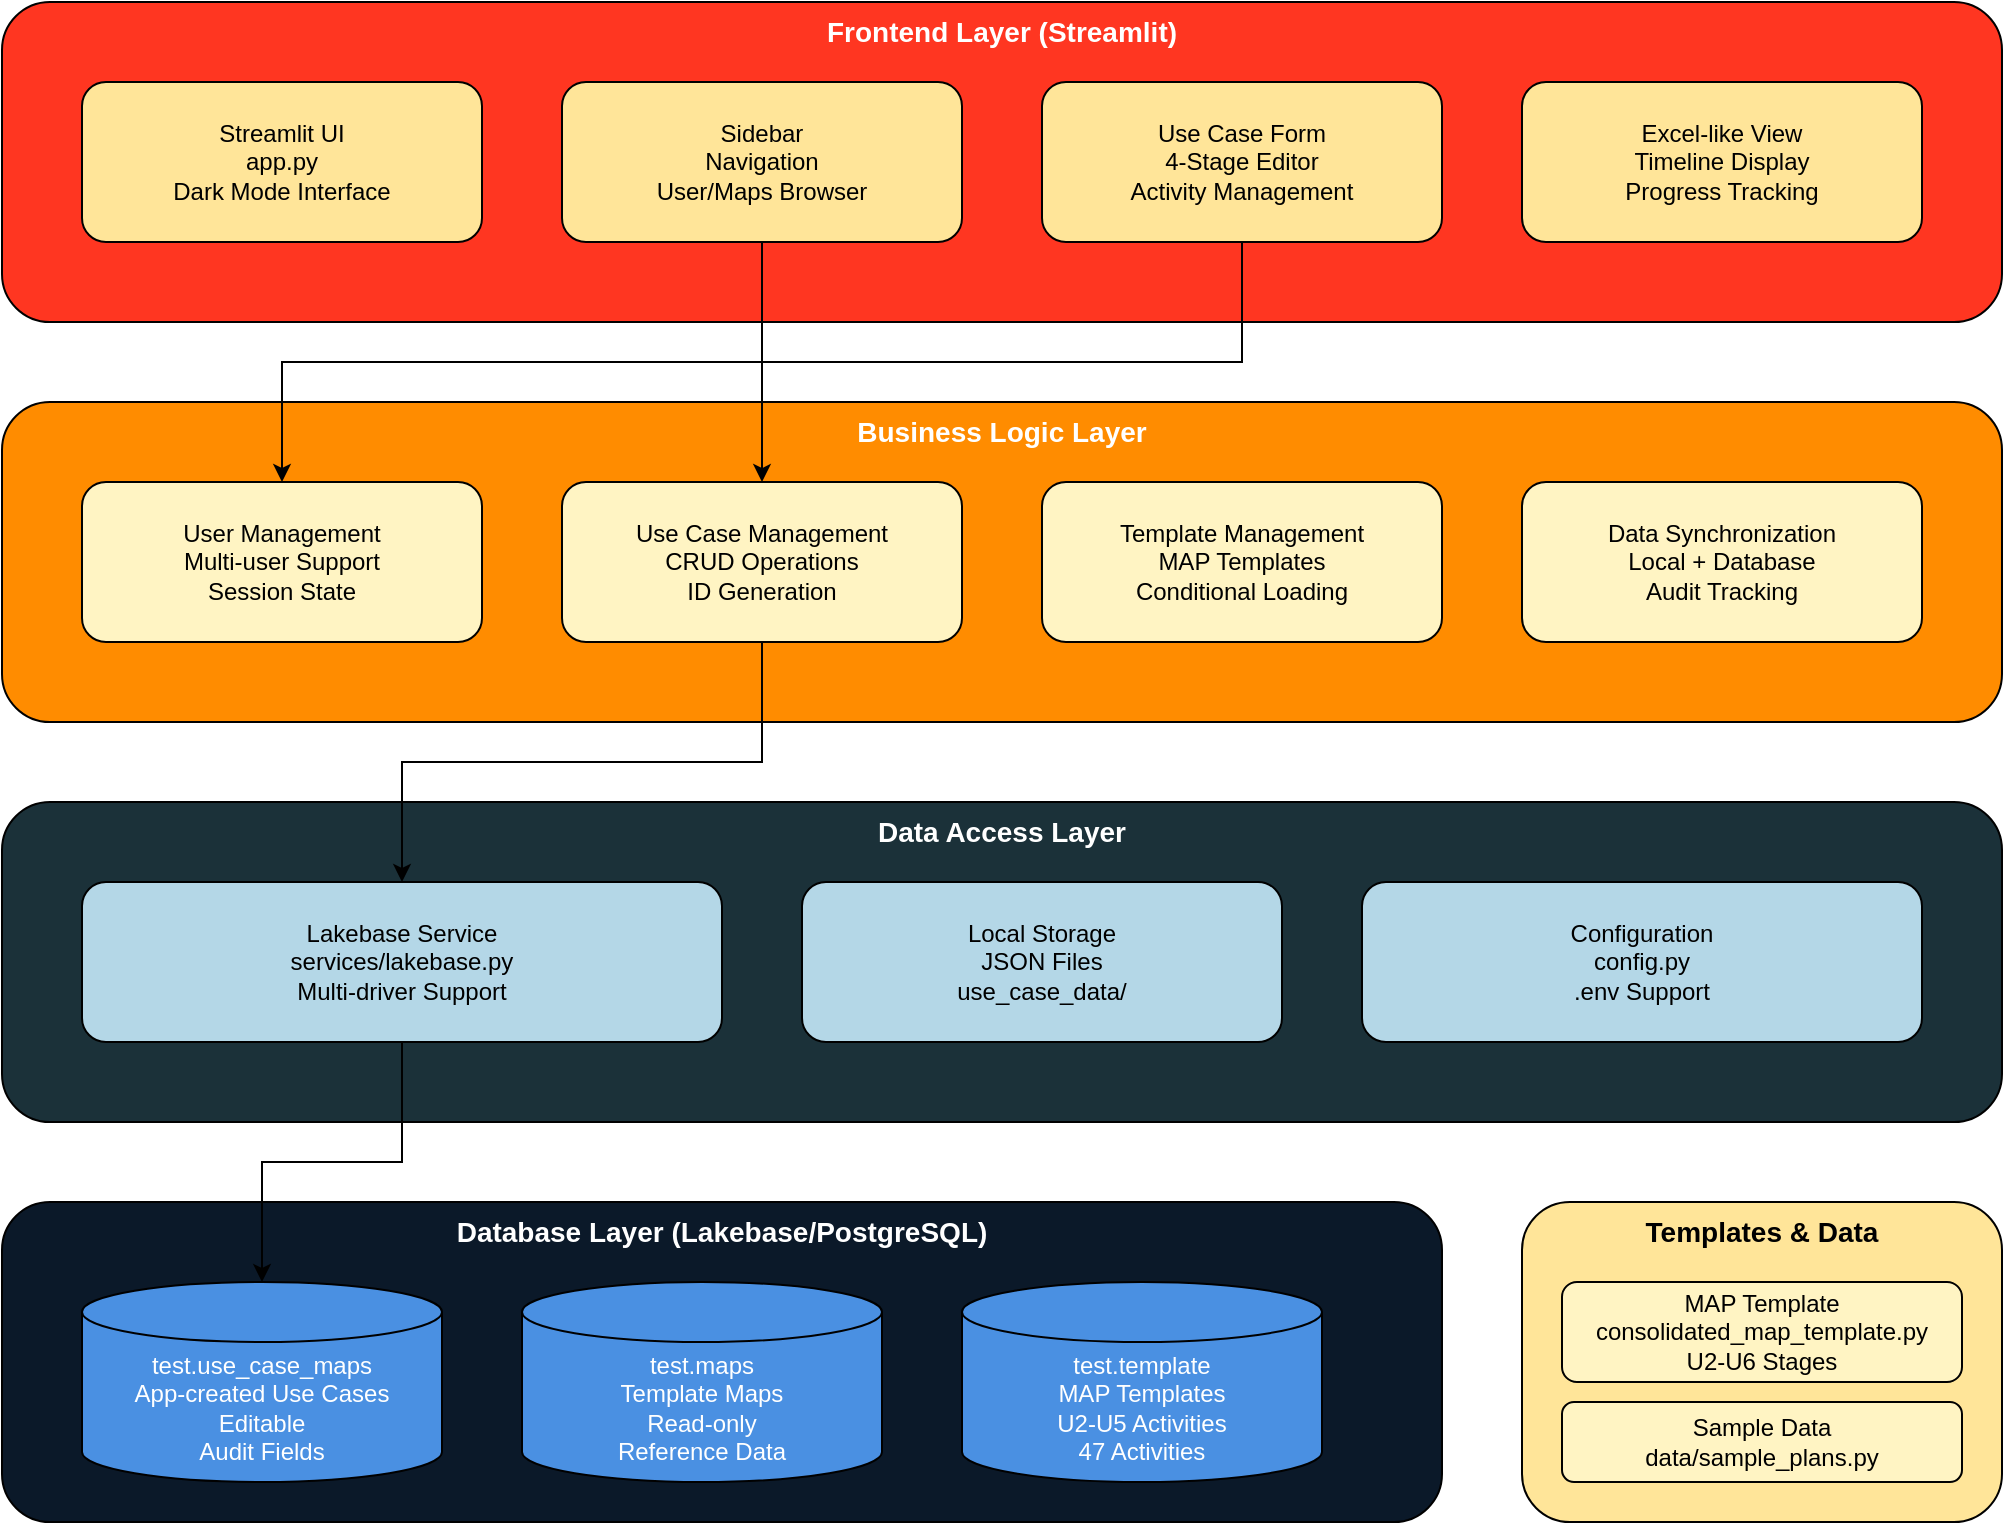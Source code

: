 <mxfile>
  <diagram name="Use Case Maps Architecture" id="use-case-maps-arch">
    <mxGraphModel dx="1422" dy="794" grid="1" gridSize="10" guides="1" tooltips="1" connect="1" arrows="1" fold="1" page="1" pageScale="1" pageWidth="1169" pageHeight="827">
      <root>
        <mxCell id="0" />
        <mxCell id="1" parent="0" />
        
        <!-- Frontend Layer -->
        <mxCell id="frontend-layer" value="Frontend Layer (Streamlit)" style="rounded=1;whiteSpace=wrap;html=1;fillColor=#FF3621;strokeColor=#000000;fontColor=#ffffff;fontSize=14;fontStyle=1;verticalAlign=top;" vertex="1" parent="1">
          <mxGeometry x="80" y="40" width="1000" height="160" as="geometry" />
        </mxCell>
        
        <mxCell id="app-ui" value="Streamlit UI&#xa;app.py&#xa;Dark Mode Interface" style="rounded=1;whiteSpace=wrap;html=1;fillColor=#FFE599;strokeColor=#000000;" vertex="1" parent="1">
          <mxGeometry x="120" y="80" width="200" height="80" as="geometry" />
        </mxCell>
        
        <mxCell id="sidebar" value="Sidebar&#xa;Navigation&#xa;User/Maps Browser" style="rounded=1;whiteSpace=wrap;html=1;fillColor=#FFE599;strokeColor=#000000;" vertex="1" parent="1">
          <mxGeometry x="360" y="80" width="200" height="80" as="geometry" />
        </mxCell>
        
        <mxCell id="form" value="Use Case Form&#xa;4-Stage Editor&#xa;Activity Management" style="rounded=1;whiteSpace=wrap;html=1;fillColor=#FFE599;strokeColor=#000000;" vertex="1" parent="1">
          <mxGeometry x="600" y="80" width="200" height="80" as="geometry" />
        </mxCell>
        
        <mxCell id="view" value="Excel-like View&#xa;Timeline Display&#xa;Progress Tracking" style="rounded=1;whiteSpace=wrap;html=1;fillColor=#FFE599;strokeColor=#000000;" vertex="1" parent="1">
          <mxGeometry x="840" y="80" width="200" height="80" as="geometry" />
        </mxCell>
        
        <!-- Business Logic Layer -->
        <mxCell id="logic-layer" value="Business Logic Layer" style="rounded=1;whiteSpace=wrap;html=1;fillColor=#FF8C00;strokeColor=#000000;fontColor=#ffffff;fontSize=14;fontStyle=1;verticalAlign=top;" vertex="1" parent="1">
          <mxGeometry x="80" y="240" width="1000" height="160" as="geometry" />
        </mxCell>
        
        <mxCell id="user-mgmt" value="User Management&#xa;Multi-user Support&#xa;Session State" style="rounded=1;whiteSpace=wrap;html=1;fillColor=#FFF4C3;strokeColor=#000000;" vertex="1" parent="1">
          <mxGeometry x="120" y="280" width="200" height="80" as="geometry" />
        </mxCell>
        
        <mxCell id="usecase-mgmt" value="Use Case Management&#xa;CRUD Operations&#xa;ID Generation" style="rounded=1;whiteSpace=wrap;html=1;fillColor=#FFF4C3;strokeColor=#000000;" vertex="1" parent="1">
          <mxGeometry x="360" y="280" width="200" height="80" as="geometry" />
        </mxCell>
        
        <mxCell id="template-mgmt" value="Template Management&#xa;MAP Templates&#xa;Conditional Loading" style="rounded=1;whiteSpace=wrap;html=1;fillColor=#FFF4C3;strokeColor=#000000;" vertex="1" parent="1">
          <mxGeometry x="600" y="280" width="200" height="80" as="geometry" />
        </mxCell>
        
        <mxCell id="data-sync" value="Data Synchronization&#xa;Local + Database&#xa;Audit Tracking" style="rounded=1;whiteSpace=wrap;html=1;fillColor=#FFF4C3;strokeColor=#000000;" vertex="1" parent="1">
          <mxGeometry x="840" y="280" width="200" height="80" as="geometry" />
        </mxCell>
        
        <!-- Data Access Layer -->
        <mxCell id="data-layer" value="Data Access Layer" style="rounded=1;whiteSpace=wrap;html=1;fillColor=#1B3139;strokeColor=#000000;fontColor=#ffffff;fontSize=14;fontStyle=1;verticalAlign=top;" vertex="1" parent="1">
          <mxGeometry x="80" y="440" width="1000" height="160" as="geometry" />
        </mxCell>
        
        <mxCell id="lakebase-service" value="Lakebase Service&#xa;services/lakebase.py&#xa;Multi-driver Support" style="rounded=1;whiteSpace=wrap;html=1;fillColor=#B4D7E7;strokeColor=#000000;" vertex="1" parent="1">
          <mxGeometry x="120" y="480" width="320" height="80" as="geometry" />
        </mxCell>
        
        <mxCell id="local-storage" value="Local Storage&#xa;JSON Files&#xa;use_case_data/" style="rounded=1;whiteSpace=wrap;html=1;fillColor=#B4D7E7;strokeColor=#000000;" vertex="1" parent="1">
          <mxGeometry x="480" y="480" width="240" height="80" as="geometry" />
        </mxCell>
        
        <mxCell id="config" value="Configuration&#xa;config.py&#xa;.env Support" style="rounded=1;whiteSpace=wrap;html=1;fillColor=#B4D7E7;strokeColor=#000000;" vertex="1" parent="1">
          <mxGeometry x="760" y="480" width="280" height="80" as="geometry" />
        </mxCell>
        
        <!-- Database Layer -->
        <mxCell id="database-layer" value="Database Layer (Lakebase/PostgreSQL)" style="rounded=1;whiteSpace=wrap;html=1;fillColor=#0B1929;strokeColor=#000000;fontColor=#ffffff;fontSize=14;fontStyle=1;verticalAlign=top;" vertex="1" parent="1">
          <mxGeometry x="80" y="640" width="720" height="160" as="geometry" />
        </mxCell>
        
        <mxCell id="use-case-maps-table" value="test.use_case_maps&#xa;App-created Use Cases&#xa;Editable&#xa;Audit Fields" style="shape=cylinder3;whiteSpace=wrap;html=1;boundedLbl=1;backgroundOutline=1;size=15;fillColor=#4A90E2;strokeColor=#000000;fontColor=#ffffff;" vertex="1" parent="1">
          <mxGeometry x="120" y="680" width="180" height="100" as="geometry" />
        </mxCell>
        
        <mxCell id="maps-table" value="test.maps&#xa;Template Maps&#xa;Read-only&#xa;Reference Data" style="shape=cylinder3;whiteSpace=wrap;html=1;boundedLbl=1;backgroundOutline=1;size=15;fillColor=#4A90E2;strokeColor=#000000;fontColor=#ffffff;" vertex="1" parent="1">
          <mxGeometry x="340" y="680" width="180" height="100" as="geometry" />
        </mxCell>
        
        <mxCell id="template-table" value="test.template&#xa;MAP Templates&#xa;U2-U5 Activities&#xa;47 Activities" style="shape=cylinder3;whiteSpace=wrap;html=1;boundedLbl=1;backgroundOutline=1;size=15;fillColor=#4A90E2;strokeColor=#000000;fontColor=#ffffff;" vertex="1" parent="1">
          <mxGeometry x="560" y="680" width="180" height="100" as="geometry" />
        </mxCell>
        
        <!-- Templates -->
        <mxCell id="templates" value="Templates &amp; Data" style="rounded=1;whiteSpace=wrap;html=1;fillColor=#FFE599;strokeColor=#000000;fontSize=14;fontStyle=1;verticalAlign=top;" vertex="1" parent="1">
          <mxGeometry x="840" y="640" width="240" height="160" as="geometry" />
        </mxCell>
        
        <mxCell id="map-template" value="MAP Template&#xa;consolidated_map_template.py&#xa;U2-U6 Stages" style="rounded=1;whiteSpace=wrap;html=1;fillColor=#FFF4C3;strokeColor=#000000;" vertex="1" parent="1">
          <mxGeometry x="860" y="680" width="200" height="50" as="geometry" />
        </mxCell>
        
        <mxCell id="sample-data" value="Sample Data&#xa;data/sample_plans.py" style="rounded=1;whiteSpace=wrap;html=1;fillColor=#FFF4C3;strokeColor=#000000;" vertex="1" parent="1">
          <mxGeometry x="860" y="740" width="200" height="40" as="geometry" />
        </mxCell>
        
        <!-- Arrows -->
        <mxCell id="arrow1" style="edgeStyle=orthogonalEdgeStyle;rounded=0;orthogonalLoop=1;jettySize=auto;html=1;exitX=0.5;exitY=1;exitDx=0;exitDy=0;entryX=0.5;entryY=0;entryDx=0;entryDy=0;" edge="1" parent="1" source="sidebar" target="user-mgmt">
          <mxGeometry relative="1" as="geometry" />
        </mxCell>
        
        <mxCell id="arrow2" style="edgeStyle=orthogonalEdgeStyle;rounded=0;orthogonalLoop=1;jettySize=auto;html=1;exitX=0.5;exitY=1;exitDx=0;exitDy=0;entryX=0.5;entryY=0;entryDx=0;entryDy=0;" edge="1" parent="1" source="form" target="usecase-mgmt">
          <mxGeometry relative="1" as="geometry" />
        </mxCell>
        
        <mxCell id="arrow3" style="edgeStyle=orthogonalEdgeStyle;rounded=0;orthogonalLoop=1;jettySize=auto;html=1;exitX=0.5;exitY=1;exitDx=0;exitDy=0;entryX=0.5;entryY=0;entryDx=0;entryDy=0;" edge="1" parent="1" source="usecase-mgmt" target="lakebase-service">
          <mxGeometry relative="1" as="geometry" />
        </mxCell>
        
        <mxCell id="arrow4" style="edgeStyle=orthogonalEdgeStyle;rounded=0;orthogonalLoop=1;jettySize=auto;html=1;exitX=0.5;exitY=1;exitDx=0;exitDy=0;entryX=0.5;entryY=0;entryDx=0;entryDy=0;entryPerimeter=0;" edge="1" parent="1" source="lakebase-service" target="use-case-maps-table">
          <mxGeometry relative="1" as="geometry" />
        </mxCell>
        
      </root>
    </mxGraphModel>
  </diagram>
</mxfile>
